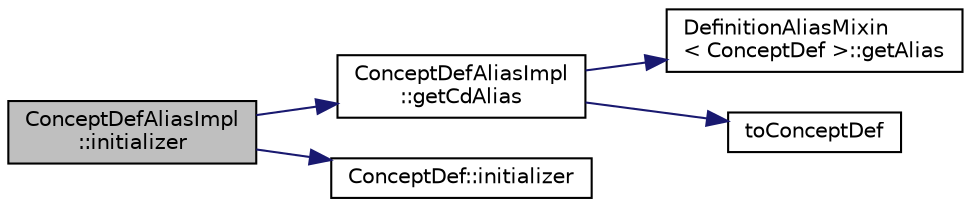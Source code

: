 digraph "ConceptDefAliasImpl::initializer"
{
 // LATEX_PDF_SIZE
  edge [fontname="Helvetica",fontsize="10",labelfontname="Helvetica",labelfontsize="10"];
  node [fontname="Helvetica",fontsize="10",shape=record];
  rankdir="LR";
  Node1 [label="ConceptDefAliasImpl\l::initializer",height=0.2,width=0.4,color="black", fillcolor="grey75", style="filled", fontcolor="black",tooltip=" "];
  Node1 -> Node2 [color="midnightblue",fontsize="10",style="solid"];
  Node2 [label="ConceptDefAliasImpl\l::getCdAlias",height=0.2,width=0.4,color="black", fillcolor="white", style="filled",URL="$classConceptDefAliasImpl.html#ab1feaee394182b5b6c31dc504e2bdd88",tooltip=" "];
  Node2 -> Node3 [color="midnightblue",fontsize="10",style="solid"];
  Node3 [label="DefinitionAliasMixin\l\< ConceptDef \>::getAlias",height=0.2,width=0.4,color="black", fillcolor="white", style="filled",URL="$classDefinitionAliasMixin.html#a69970921105b4e7d6aebca0b297a9393",tooltip=" "];
  Node2 -> Node4 [color="midnightblue",fontsize="10",style="solid"];
  Node4 [label="toConceptDef",height=0.2,width=0.4,color="black", fillcolor="white", style="filled",URL="$conceptdef_8cpp.html#a8aca54b155c35ee664b836f60a6f3af3",tooltip=" "];
  Node1 -> Node5 [color="midnightblue",fontsize="10",style="solid"];
  Node5 [label="ConceptDef::initializer",height=0.2,width=0.4,color="black", fillcolor="white", style="filled",URL="$classConceptDef.html#a1d3f52dc1f9634dfa1f1c0702f918e81",tooltip=" "];
}
